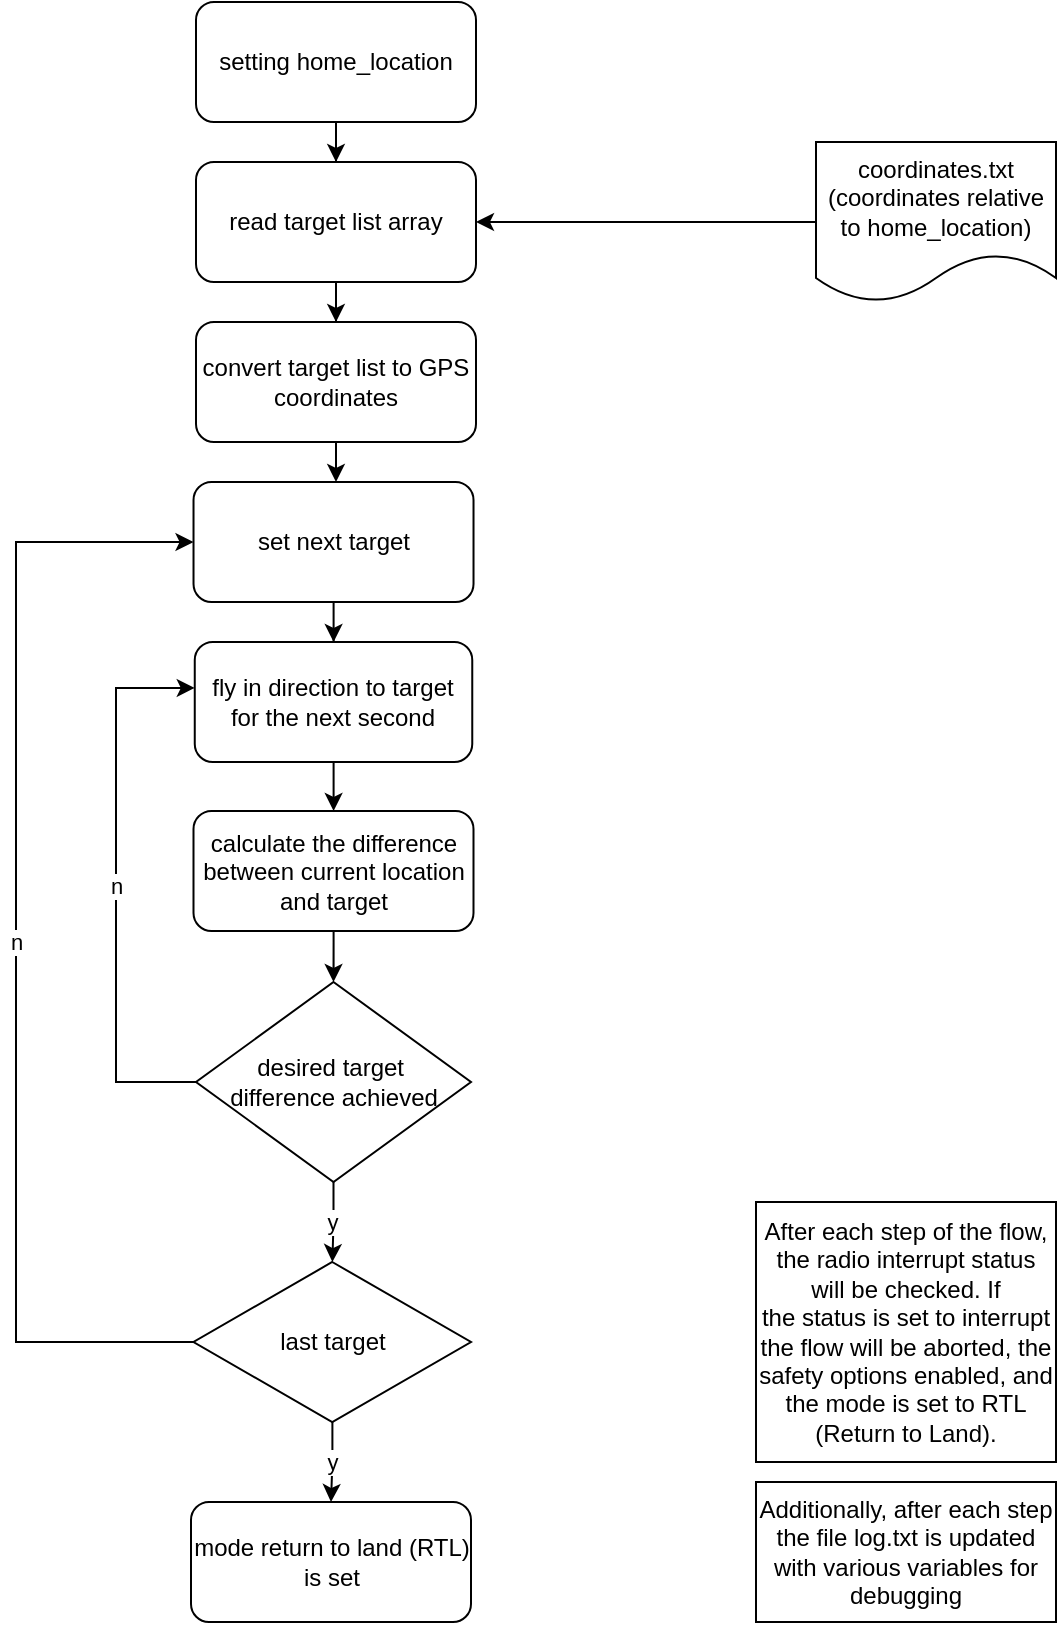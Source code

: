 <mxfile version="26.0.2">
  <diagram id="C5RBs43oDa-KdzZeNtuy" name="Page-1">
    <mxGraphModel dx="882" dy="615" grid="1" gridSize="10" guides="1" tooltips="1" connect="1" arrows="1" fold="1" page="1" pageScale="1" pageWidth="827" pageHeight="1169" math="0" shadow="0">
      <root>
        <mxCell id="WIyWlLk6GJQsqaUBKTNV-0" />
        <mxCell id="WIyWlLk6GJQsqaUBKTNV-1" parent="WIyWlLk6GJQsqaUBKTNV-0" />
        <mxCell id="vnZRfxZpLhFYg0bEfa0_-5" value="" style="edgeStyle=orthogonalEdgeStyle;rounded=0;orthogonalLoop=1;jettySize=auto;html=1;" edge="1" parent="WIyWlLk6GJQsqaUBKTNV-1" source="vnZRfxZpLhFYg0bEfa0_-3" target="vnZRfxZpLhFYg0bEfa0_-4">
          <mxGeometry relative="1" as="geometry" />
        </mxCell>
        <mxCell id="vnZRfxZpLhFYg0bEfa0_-3" value="&lt;div&gt;setting home_location&lt;br&gt;&lt;/div&gt;" style="rounded=1;whiteSpace=wrap;html=1;" vertex="1" parent="WIyWlLk6GJQsqaUBKTNV-1">
          <mxGeometry x="220" y="180" width="140" height="60" as="geometry" />
        </mxCell>
        <mxCell id="vnZRfxZpLhFYg0bEfa0_-9" value="" style="edgeStyle=orthogonalEdgeStyle;rounded=0;orthogonalLoop=1;jettySize=auto;html=1;" edge="1" parent="WIyWlLk6GJQsqaUBKTNV-1" source="vnZRfxZpLhFYg0bEfa0_-4" target="vnZRfxZpLhFYg0bEfa0_-8">
          <mxGeometry relative="1" as="geometry" />
        </mxCell>
        <mxCell id="vnZRfxZpLhFYg0bEfa0_-4" value="read target list array" style="whiteSpace=wrap;html=1;rounded=1;" vertex="1" parent="WIyWlLk6GJQsqaUBKTNV-1">
          <mxGeometry x="220" y="260" width="140" height="60" as="geometry" />
        </mxCell>
        <mxCell id="vnZRfxZpLhFYg0bEfa0_-7" style="edgeStyle=orthogonalEdgeStyle;rounded=0;orthogonalLoop=1;jettySize=auto;html=1;entryX=1;entryY=0.5;entryDx=0;entryDy=0;" edge="1" parent="WIyWlLk6GJQsqaUBKTNV-1" source="vnZRfxZpLhFYg0bEfa0_-6" target="vnZRfxZpLhFYg0bEfa0_-4">
          <mxGeometry relative="1" as="geometry" />
        </mxCell>
        <mxCell id="vnZRfxZpLhFYg0bEfa0_-6" value="&lt;div&gt;coordinates.txt&lt;/div&gt;&lt;div&gt;(coordinates relative to home_location)&lt;br&gt;&lt;/div&gt;" style="shape=document;whiteSpace=wrap;html=1;boundedLbl=1;" vertex="1" parent="WIyWlLk6GJQsqaUBKTNV-1">
          <mxGeometry x="530" y="250" width="120" height="80" as="geometry" />
        </mxCell>
        <mxCell id="vnZRfxZpLhFYg0bEfa0_-11" value="" style="edgeStyle=orthogonalEdgeStyle;rounded=0;orthogonalLoop=1;jettySize=auto;html=1;" edge="1" parent="WIyWlLk6GJQsqaUBKTNV-1" source="vnZRfxZpLhFYg0bEfa0_-8" target="vnZRfxZpLhFYg0bEfa0_-10">
          <mxGeometry relative="1" as="geometry">
            <Array as="points">
              <mxPoint x="290" y="410" />
              <mxPoint x="290" y="410" />
            </Array>
          </mxGeometry>
        </mxCell>
        <mxCell id="vnZRfxZpLhFYg0bEfa0_-8" value="convert target list to GPS coordinates" style="rounded=1;whiteSpace=wrap;html=1;" vertex="1" parent="WIyWlLk6GJQsqaUBKTNV-1">
          <mxGeometry x="220" y="340" width="140" height="60" as="geometry" />
        </mxCell>
        <mxCell id="vnZRfxZpLhFYg0bEfa0_-13" value="" style="edgeStyle=orthogonalEdgeStyle;rounded=0;orthogonalLoop=1;jettySize=auto;html=1;" edge="1" parent="WIyWlLk6GJQsqaUBKTNV-1" source="vnZRfxZpLhFYg0bEfa0_-10" target="vnZRfxZpLhFYg0bEfa0_-12">
          <mxGeometry relative="1" as="geometry" />
        </mxCell>
        <mxCell id="vnZRfxZpLhFYg0bEfa0_-10" value="set next target" style="whiteSpace=wrap;html=1;rounded=1;" vertex="1" parent="WIyWlLk6GJQsqaUBKTNV-1">
          <mxGeometry x="218.76" y="420" width="140" height="60" as="geometry" />
        </mxCell>
        <mxCell id="vnZRfxZpLhFYg0bEfa0_-15" value="" style="edgeStyle=orthogonalEdgeStyle;rounded=0;orthogonalLoop=1;jettySize=auto;html=1;" edge="1" parent="WIyWlLk6GJQsqaUBKTNV-1" source="vnZRfxZpLhFYg0bEfa0_-12" target="vnZRfxZpLhFYg0bEfa0_-14">
          <mxGeometry relative="1" as="geometry" />
        </mxCell>
        <mxCell id="vnZRfxZpLhFYg0bEfa0_-12" value="fly in direction to target for the next second" style="whiteSpace=wrap;html=1;rounded=1;" vertex="1" parent="WIyWlLk6GJQsqaUBKTNV-1">
          <mxGeometry x="219.38" y="500" width="138.75" height="60" as="geometry" />
        </mxCell>
        <mxCell id="vnZRfxZpLhFYg0bEfa0_-31" style="edgeStyle=orthogonalEdgeStyle;rounded=0;orthogonalLoop=1;jettySize=auto;html=1;entryX=0.5;entryY=0;entryDx=0;entryDy=0;" edge="1" parent="WIyWlLk6GJQsqaUBKTNV-1" source="vnZRfxZpLhFYg0bEfa0_-14" target="vnZRfxZpLhFYg0bEfa0_-18">
          <mxGeometry relative="1" as="geometry" />
        </mxCell>
        <mxCell id="vnZRfxZpLhFYg0bEfa0_-14" value="calculate the difference between current location and target" style="whiteSpace=wrap;html=1;rounded=1;" vertex="1" parent="WIyWlLk6GJQsqaUBKTNV-1">
          <mxGeometry x="218.75" y="584.5" width="140" height="60" as="geometry" />
        </mxCell>
        <mxCell id="vnZRfxZpLhFYg0bEfa0_-33" value="y" style="edgeStyle=orthogonalEdgeStyle;rounded=0;orthogonalLoop=1;jettySize=auto;html=1;" edge="1" parent="WIyWlLk6GJQsqaUBKTNV-1" source="vnZRfxZpLhFYg0bEfa0_-18" target="vnZRfxZpLhFYg0bEfa0_-20">
          <mxGeometry x="0.015" relative="1" as="geometry">
            <mxPoint as="offset" />
          </mxGeometry>
        </mxCell>
        <mxCell id="vnZRfxZpLhFYg0bEfa0_-18" value="&lt;div&gt;desired target&amp;nbsp;&lt;/div&gt;&lt;div&gt;difference achieved&lt;/div&gt;" style="rhombus;whiteSpace=wrap;html=1;" vertex="1" parent="WIyWlLk6GJQsqaUBKTNV-1">
          <mxGeometry x="220" y="670" width="137.5" height="100" as="geometry" />
        </mxCell>
        <mxCell id="vnZRfxZpLhFYg0bEfa0_-23" value="n" style="edgeStyle=orthogonalEdgeStyle;rounded=0;orthogonalLoop=1;jettySize=auto;html=1;entryX=0;entryY=0.5;entryDx=0;entryDy=0;exitX=0;exitY=0.5;exitDx=0;exitDy=0;" edge="1" parent="WIyWlLk6GJQsqaUBKTNV-1" source="vnZRfxZpLhFYg0bEfa0_-20" target="vnZRfxZpLhFYg0bEfa0_-10">
          <mxGeometry relative="1" as="geometry">
            <Array as="points">
              <mxPoint x="130" y="850" />
              <mxPoint x="130" y="450" />
            </Array>
          </mxGeometry>
        </mxCell>
        <mxCell id="vnZRfxZpLhFYg0bEfa0_-25" value="y" style="edgeStyle=orthogonalEdgeStyle;rounded=0;orthogonalLoop=1;jettySize=auto;html=1;" edge="1" parent="WIyWlLk6GJQsqaUBKTNV-1" source="vnZRfxZpLhFYg0bEfa0_-20" target="vnZRfxZpLhFYg0bEfa0_-24">
          <mxGeometry relative="1" as="geometry" />
        </mxCell>
        <mxCell id="vnZRfxZpLhFYg0bEfa0_-20" value="last target" style="rhombus;whiteSpace=wrap;html=1;" vertex="1" parent="WIyWlLk6GJQsqaUBKTNV-1">
          <mxGeometry x="218.75" y="810" width="138.75" height="80" as="geometry" />
        </mxCell>
        <mxCell id="vnZRfxZpLhFYg0bEfa0_-22" value="n" style="edgeStyle=orthogonalEdgeStyle;rounded=0;orthogonalLoop=1;jettySize=auto;html=1;entryX=0;entryY=0.383;entryDx=0;entryDy=0;entryPerimeter=0;exitX=0;exitY=0.5;exitDx=0;exitDy=0;" edge="1" parent="WIyWlLk6GJQsqaUBKTNV-1" source="vnZRfxZpLhFYg0bEfa0_-18" target="vnZRfxZpLhFYg0bEfa0_-12">
          <mxGeometry relative="1" as="geometry">
            <Array as="points">
              <mxPoint x="180" y="720" />
              <mxPoint x="180" y="523" />
            </Array>
          </mxGeometry>
        </mxCell>
        <mxCell id="vnZRfxZpLhFYg0bEfa0_-24" value="mode return to land (RTL) is set" style="rounded=1;whiteSpace=wrap;html=1;" vertex="1" parent="WIyWlLk6GJQsqaUBKTNV-1">
          <mxGeometry x="217.5" y="930" width="140" height="60" as="geometry" />
        </mxCell>
        <mxCell id="vnZRfxZpLhFYg0bEfa0_-35" value="Additionally, after each step the file log.txt is updated with various variables for debugging " style="rounded=0;whiteSpace=wrap;html=1;" vertex="1" parent="WIyWlLk6GJQsqaUBKTNV-1">
          <mxGeometry x="500" y="920" width="150" height="70" as="geometry" />
        </mxCell>
        <mxCell id="vnZRfxZpLhFYg0bEfa0_-36" value="After each step of the flow, the radio interrupt status will be checked. If&lt;br&gt; the status is set to interrupt the flow will be aborted, the &lt;br&gt;safety options enabled, and the mode is set to RTL (Return to Land). " style="rounded=0;whiteSpace=wrap;html=1;" vertex="1" parent="WIyWlLk6GJQsqaUBKTNV-1">
          <mxGeometry x="500" y="780" width="150" height="130" as="geometry" />
        </mxCell>
      </root>
    </mxGraphModel>
  </diagram>
</mxfile>
